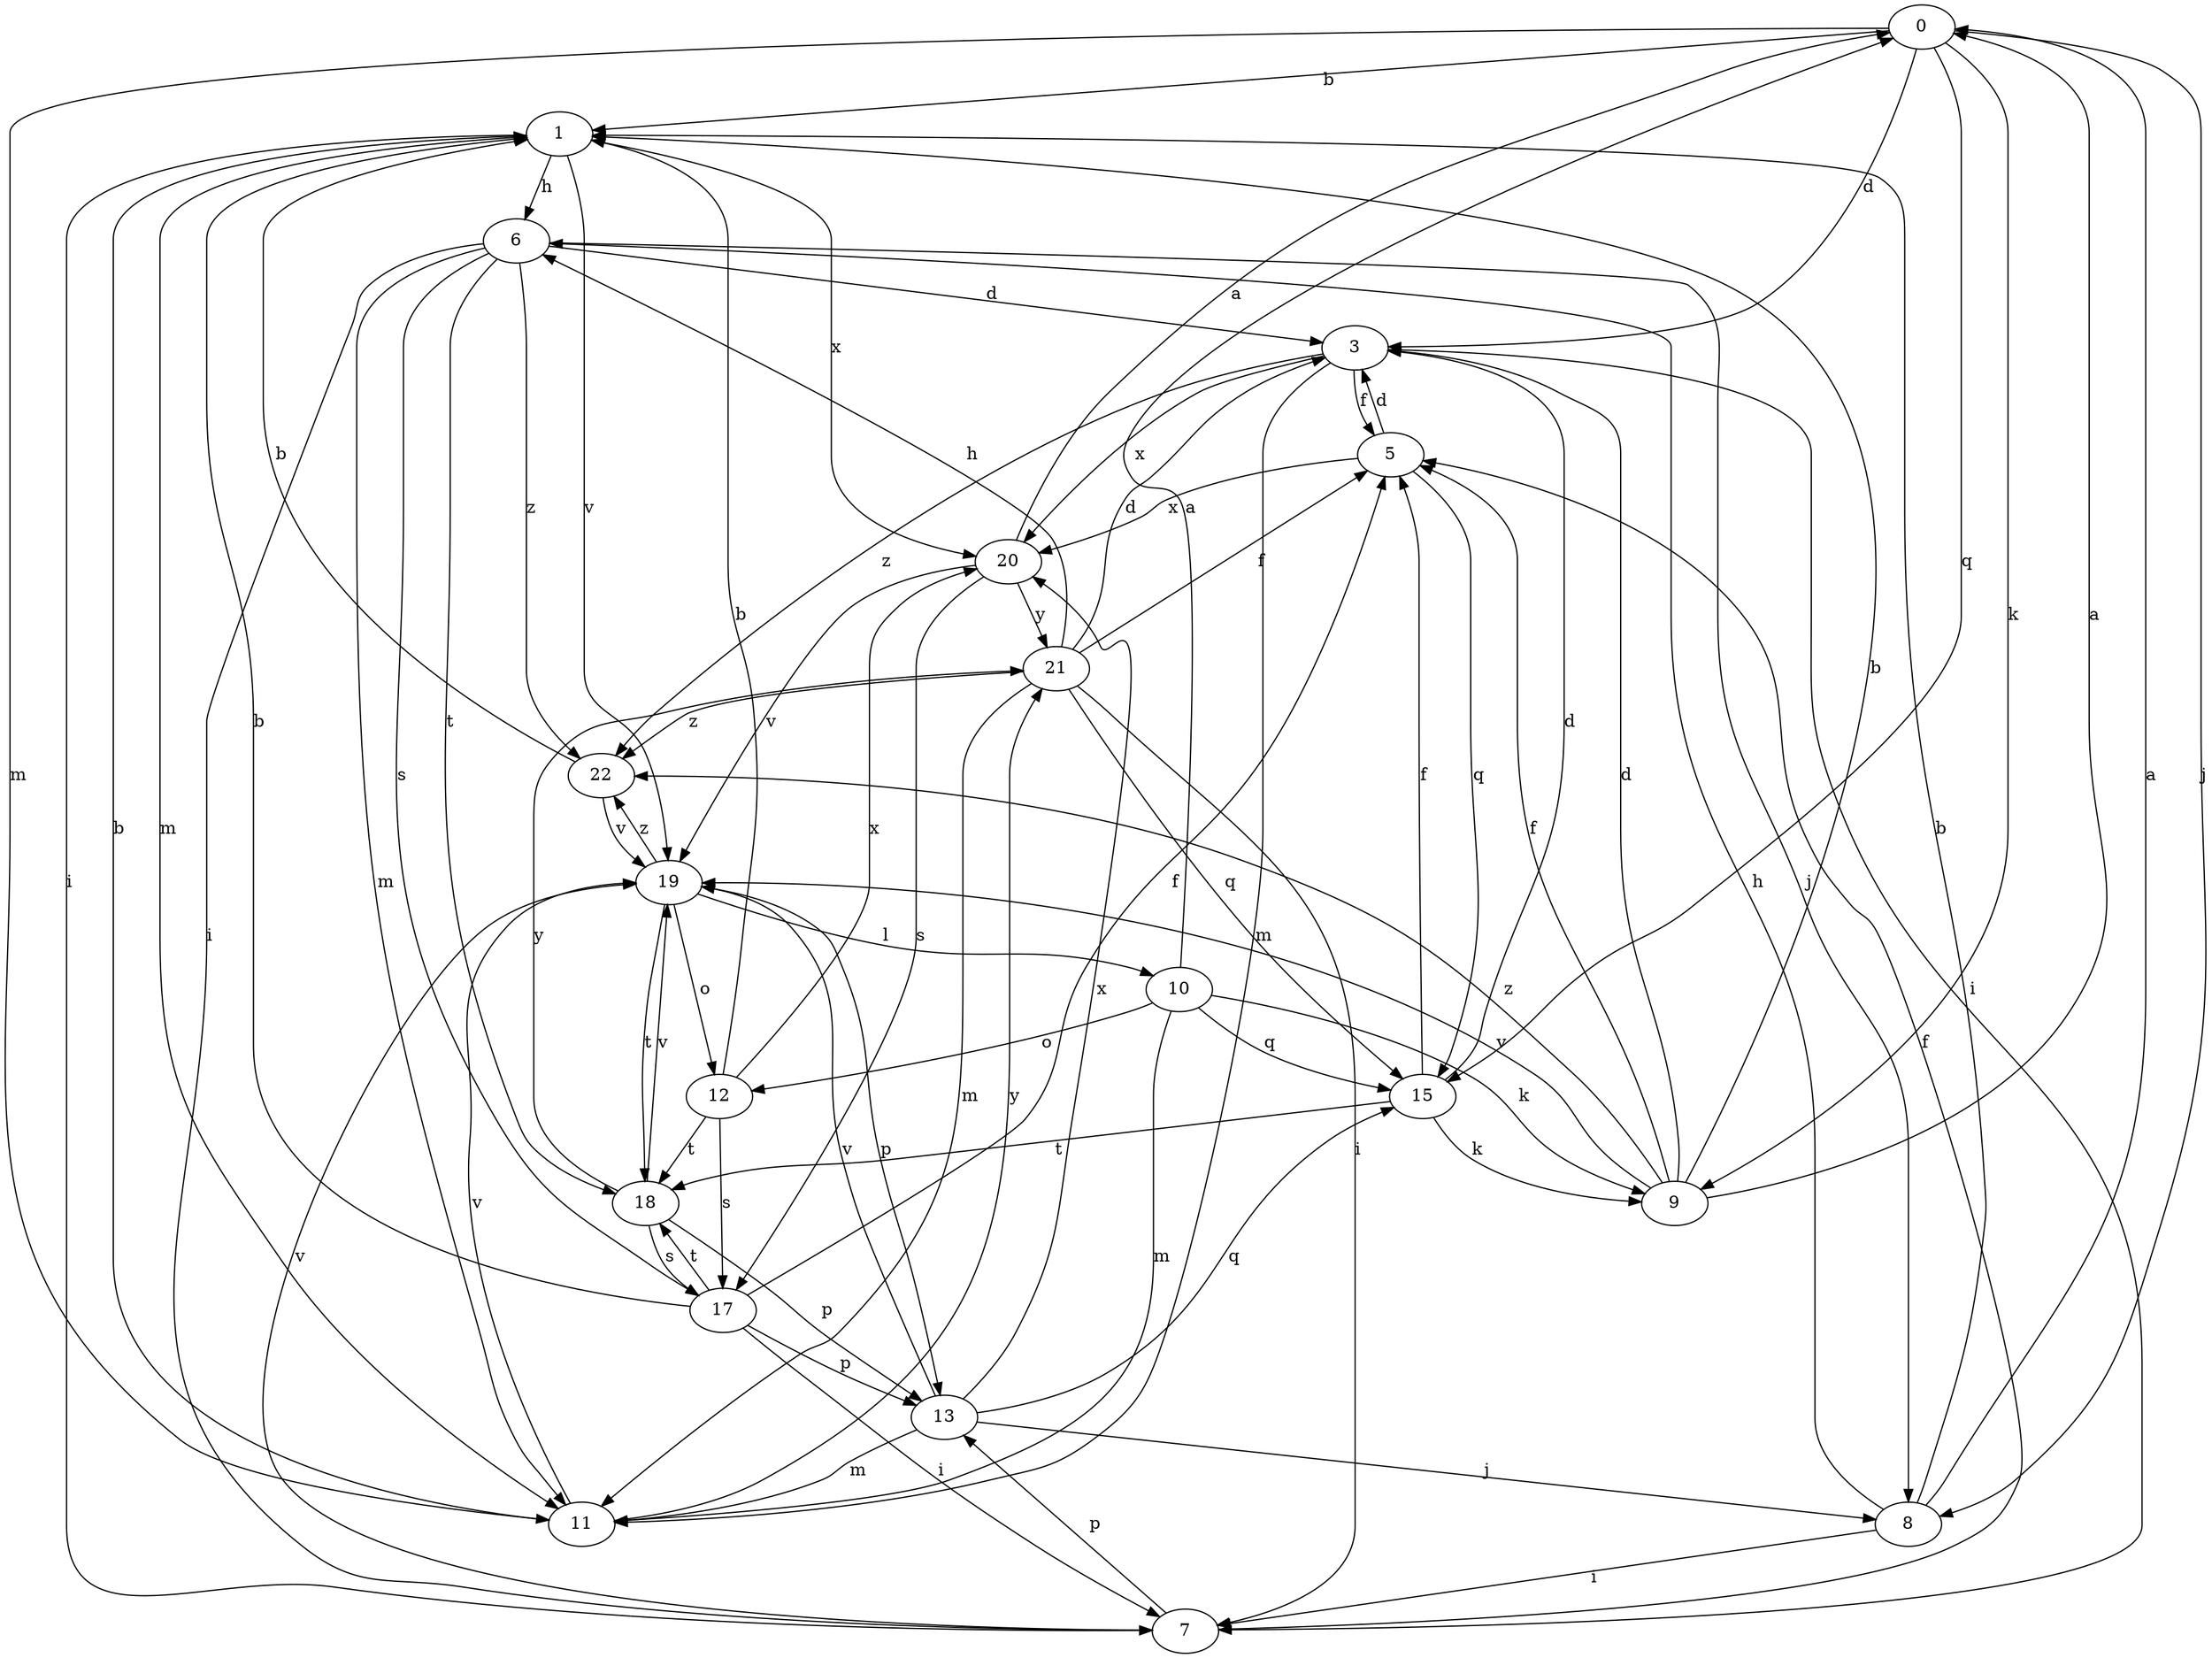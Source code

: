 strict digraph  {
0;
1;
3;
5;
6;
7;
8;
9;
10;
11;
12;
13;
15;
17;
18;
19;
20;
21;
22;
0 -> 1  [label=b];
0 -> 3  [label=d];
0 -> 8  [label=j];
0 -> 9  [label=k];
0 -> 11  [label=m];
0 -> 15  [label=q];
1 -> 6  [label=h];
1 -> 7  [label=i];
1 -> 11  [label=m];
1 -> 19  [label=v];
1 -> 20  [label=x];
3 -> 5  [label=f];
3 -> 7  [label=i];
3 -> 11  [label=m];
3 -> 20  [label=x];
3 -> 22  [label=z];
5 -> 3  [label=d];
5 -> 15  [label=q];
5 -> 20  [label=x];
6 -> 3  [label=d];
6 -> 7  [label=i];
6 -> 8  [label=j];
6 -> 11  [label=m];
6 -> 17  [label=s];
6 -> 18  [label=t];
6 -> 22  [label=z];
7 -> 5  [label=f];
7 -> 13  [label=p];
7 -> 19  [label=v];
8 -> 0  [label=a];
8 -> 1  [label=b];
8 -> 6  [label=h];
8 -> 7  [label=i];
9 -> 0  [label=a];
9 -> 1  [label=b];
9 -> 3  [label=d];
9 -> 5  [label=f];
9 -> 19  [label=v];
9 -> 22  [label=z];
10 -> 0  [label=a];
10 -> 9  [label=k];
10 -> 11  [label=m];
10 -> 12  [label=o];
10 -> 15  [label=q];
11 -> 1  [label=b];
11 -> 19  [label=v];
11 -> 21  [label=y];
12 -> 1  [label=b];
12 -> 17  [label=s];
12 -> 18  [label=t];
12 -> 20  [label=x];
13 -> 8  [label=j];
13 -> 11  [label=m];
13 -> 15  [label=q];
13 -> 19  [label=v];
13 -> 20  [label=x];
15 -> 3  [label=d];
15 -> 5  [label=f];
15 -> 9  [label=k];
15 -> 18  [label=t];
17 -> 1  [label=b];
17 -> 5  [label=f];
17 -> 7  [label=i];
17 -> 13  [label=p];
17 -> 18  [label=t];
18 -> 13  [label=p];
18 -> 17  [label=s];
18 -> 19  [label=v];
18 -> 21  [label=y];
19 -> 10  [label=l];
19 -> 12  [label=o];
19 -> 13  [label=p];
19 -> 18  [label=t];
19 -> 22  [label=z];
20 -> 0  [label=a];
20 -> 17  [label=s];
20 -> 19  [label=v];
20 -> 21  [label=y];
21 -> 3  [label=d];
21 -> 5  [label=f];
21 -> 6  [label=h];
21 -> 7  [label=i];
21 -> 11  [label=m];
21 -> 15  [label=q];
21 -> 22  [label=z];
22 -> 1  [label=b];
22 -> 19  [label=v];
}
